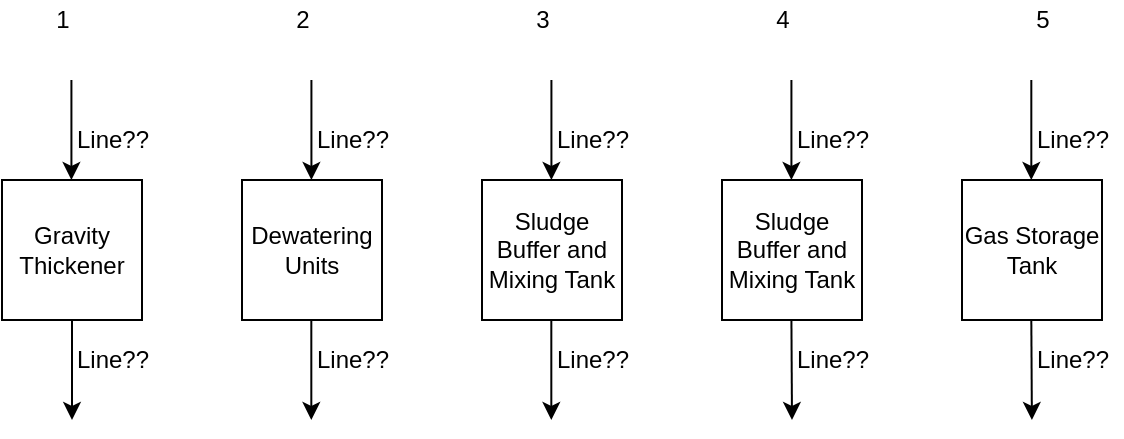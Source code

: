 <mxfile version="17.1.0" type="github">
  <diagram id="766PQ8nNQ6CKe4tcxYdj" name="Page-1">
    <mxGraphModel dx="688" dy="378" grid="1" gridSize="10" guides="1" tooltips="1" connect="1" arrows="1" fold="1" page="1" pageScale="1" pageWidth="850" pageHeight="1100" math="0" shadow="0">
      <root>
        <mxCell id="0" />
        <mxCell id="1" parent="0" />
        <mxCell id="ngGe5C5w_OISLU8LiOs_-3" style="edgeStyle=orthogonalEdgeStyle;rounded=0;orthogonalLoop=1;jettySize=auto;html=1;exitX=0.5;exitY=1;exitDx=0;exitDy=0;" edge="1" parent="1" source="ngGe5C5w_OISLU8LiOs_-1">
          <mxGeometry relative="1" as="geometry">
            <mxPoint x="195" y="380" as="targetPoint" />
            <Array as="points">
              <mxPoint x="195" y="380" />
            </Array>
          </mxGeometry>
        </mxCell>
        <mxCell id="ngGe5C5w_OISLU8LiOs_-1" value="Gravity Thickener" style="whiteSpace=wrap;html=1;aspect=fixed;" vertex="1" parent="1">
          <mxGeometry x="160" y="260" width="70" height="70" as="geometry" />
        </mxCell>
        <mxCell id="ngGe5C5w_OISLU8LiOs_-9" value="" style="endArrow=classic;html=1;rounded=0;exitX=0.75;exitY=1;exitDx=0;exitDy=0;" edge="1" parent="1">
          <mxGeometry width="50" height="50" relative="1" as="geometry">
            <mxPoint x="194.71" y="210" as="sourcePoint" />
            <mxPoint x="194.71" y="260" as="targetPoint" />
            <Array as="points" />
          </mxGeometry>
        </mxCell>
        <mxCell id="ngGe5C5w_OISLU8LiOs_-10" value="Line??" style="text;html=1;align=center;verticalAlign=middle;resizable=0;points=[];autosize=1;strokeColor=none;fillColor=none;" vertex="1" parent="1">
          <mxGeometry x="190" y="230" width="50" height="20" as="geometry" />
        </mxCell>
        <mxCell id="ngGe5C5w_OISLU8LiOs_-11" value="Line??" style="text;html=1;align=center;verticalAlign=middle;resizable=0;points=[];autosize=1;strokeColor=none;fillColor=none;" vertex="1" parent="1">
          <mxGeometry x="190" y="340" width="50" height="20" as="geometry" />
        </mxCell>
        <mxCell id="ngGe5C5w_OISLU8LiOs_-12" value="Dewatering Units" style="whiteSpace=wrap;html=1;aspect=fixed;" vertex="1" parent="1">
          <mxGeometry x="280" y="260" width="70" height="70" as="geometry" />
        </mxCell>
        <mxCell id="ngGe5C5w_OISLU8LiOs_-15" value="Line??" style="text;html=1;align=center;verticalAlign=middle;resizable=0;points=[];autosize=1;strokeColor=none;fillColor=none;" vertex="1" parent="1">
          <mxGeometry x="310" y="340" width="50" height="20" as="geometry" />
        </mxCell>
        <mxCell id="ngGe5C5w_OISLU8LiOs_-16" value="" style="endArrow=classic;html=1;rounded=0;" edge="1" parent="1">
          <mxGeometry width="50" height="50" relative="1" as="geometry">
            <mxPoint x="314.66" y="330" as="sourcePoint" />
            <mxPoint x="314.66" y="380" as="targetPoint" />
            <Array as="points" />
          </mxGeometry>
        </mxCell>
        <mxCell id="ngGe5C5w_OISLU8LiOs_-17" value="1" style="text;html=1;align=center;verticalAlign=middle;resizable=0;points=[];autosize=1;strokeColor=none;fillColor=none;" vertex="1" parent="1">
          <mxGeometry x="180" y="170" width="20" height="20" as="geometry" />
        </mxCell>
        <mxCell id="ngGe5C5w_OISLU8LiOs_-18" value="2&lt;br&gt;" style="text;html=1;align=center;verticalAlign=middle;resizable=0;points=[];autosize=1;strokeColor=none;fillColor=none;" vertex="1" parent="1">
          <mxGeometry x="300" y="170" width="20" height="20" as="geometry" />
        </mxCell>
        <mxCell id="ngGe5C5w_OISLU8LiOs_-19" value="Sludge Buffer and Mixing Tank" style="whiteSpace=wrap;html=1;aspect=fixed;" vertex="1" parent="1">
          <mxGeometry x="400" y="260" width="70" height="70" as="geometry" />
        </mxCell>
        <mxCell id="ngGe5C5w_OISLU8LiOs_-20" value="Line??" style="text;html=1;align=center;verticalAlign=middle;resizable=0;points=[];autosize=1;strokeColor=none;fillColor=none;" vertex="1" parent="1">
          <mxGeometry x="430" y="340" width="50" height="20" as="geometry" />
        </mxCell>
        <mxCell id="ngGe5C5w_OISLU8LiOs_-21" value="Line??" style="text;html=1;align=center;verticalAlign=middle;resizable=0;points=[];autosize=1;strokeColor=none;fillColor=none;" vertex="1" parent="1">
          <mxGeometry x="430" y="230" width="50" height="20" as="geometry" />
        </mxCell>
        <mxCell id="ngGe5C5w_OISLU8LiOs_-22" value="" style="endArrow=classic;html=1;rounded=0;exitX=0.75;exitY=1;exitDx=0;exitDy=0;" edge="1" parent="1">
          <mxGeometry width="50" height="50" relative="1" as="geometry">
            <mxPoint x="434.71" y="210" as="sourcePoint" />
            <mxPoint x="434.71" y="260" as="targetPoint" />
            <Array as="points" />
          </mxGeometry>
        </mxCell>
        <mxCell id="ngGe5C5w_OISLU8LiOs_-24" value="3&lt;br&gt;" style="text;html=1;align=center;verticalAlign=middle;resizable=0;points=[];autosize=1;strokeColor=none;fillColor=none;" vertex="1" parent="1">
          <mxGeometry x="420" y="170" width="20" height="20" as="geometry" />
        </mxCell>
        <mxCell id="ngGe5C5w_OISLU8LiOs_-25" value="" style="endArrow=classic;html=1;rounded=0;exitX=0.75;exitY=1;exitDx=0;exitDy=0;" edge="1" parent="1">
          <mxGeometry width="50" height="50" relative="1" as="geometry">
            <mxPoint x="554.71" y="210" as="sourcePoint" />
            <mxPoint x="554.71" y="260" as="targetPoint" />
            <Array as="points" />
          </mxGeometry>
        </mxCell>
        <mxCell id="ngGe5C5w_OISLU8LiOs_-26" value="Sludge Buffer and Mixing Tank" style="whiteSpace=wrap;html=1;aspect=fixed;" vertex="1" parent="1">
          <mxGeometry x="520" y="260" width="70" height="70" as="geometry" />
        </mxCell>
        <mxCell id="ngGe5C5w_OISLU8LiOs_-27" value="" style="endArrow=classic;html=1;rounded=0;exitX=0.75;exitY=1;exitDx=0;exitDy=0;" edge="1" parent="1">
          <mxGeometry width="50" height="50" relative="1" as="geometry">
            <mxPoint x="554.71" y="330" as="sourcePoint" />
            <mxPoint x="555" y="380" as="targetPoint" />
            <Array as="points" />
          </mxGeometry>
        </mxCell>
        <mxCell id="ngGe5C5w_OISLU8LiOs_-28" value="Line??" style="text;html=1;align=center;verticalAlign=middle;resizable=0;points=[];autosize=1;strokeColor=none;fillColor=none;" vertex="1" parent="1">
          <mxGeometry x="550" y="230" width="50" height="20" as="geometry" />
        </mxCell>
        <mxCell id="ngGe5C5w_OISLU8LiOs_-29" value="" style="endArrow=classic;html=1;rounded=0;" edge="1" parent="1">
          <mxGeometry width="50" height="50" relative="1" as="geometry">
            <mxPoint x="434.66" y="330" as="sourcePoint" />
            <mxPoint x="434.66" y="380" as="targetPoint" />
            <Array as="points" />
          </mxGeometry>
        </mxCell>
        <mxCell id="ngGe5C5w_OISLU8LiOs_-31" value="" style="endArrow=classic;html=1;rounded=0;exitX=0.75;exitY=1;exitDx=0;exitDy=0;" edge="1" parent="1">
          <mxGeometry width="50" height="50" relative="1" as="geometry">
            <mxPoint x="314.71" y="210" as="sourcePoint" />
            <mxPoint x="314.71" y="260" as="targetPoint" />
            <Array as="points" />
          </mxGeometry>
        </mxCell>
        <mxCell id="ngGe5C5w_OISLU8LiOs_-32" value="Line??" style="text;html=1;align=center;verticalAlign=middle;resizable=0;points=[];autosize=1;strokeColor=none;fillColor=none;" vertex="1" parent="1">
          <mxGeometry x="550" y="340" width="50" height="20" as="geometry" />
        </mxCell>
        <mxCell id="ngGe5C5w_OISLU8LiOs_-33" value="Line??" style="text;html=1;align=center;verticalAlign=middle;resizable=0;points=[];autosize=1;strokeColor=none;fillColor=none;" vertex="1" parent="1">
          <mxGeometry x="310" y="230" width="50" height="20" as="geometry" />
        </mxCell>
        <mxCell id="ngGe5C5w_OISLU8LiOs_-34" value="4&lt;br&gt;" style="text;html=1;align=center;verticalAlign=middle;resizable=0;points=[];autosize=1;strokeColor=none;fillColor=none;" vertex="1" parent="1">
          <mxGeometry x="540" y="170" width="20" height="20" as="geometry" />
        </mxCell>
        <mxCell id="ngGe5C5w_OISLU8LiOs_-35" value="" style="endArrow=classic;html=1;rounded=0;exitX=0.75;exitY=1;exitDx=0;exitDy=0;" edge="1" parent="1">
          <mxGeometry width="50" height="50" relative="1" as="geometry">
            <mxPoint x="674.66" y="210" as="sourcePoint" />
            <mxPoint x="674.66" y="260" as="targetPoint" />
            <Array as="points" />
          </mxGeometry>
        </mxCell>
        <mxCell id="ngGe5C5w_OISLU8LiOs_-36" value="" style="endArrow=classic;html=1;rounded=0;exitX=0.75;exitY=1;exitDx=0;exitDy=0;" edge="1" parent="1">
          <mxGeometry width="50" height="50" relative="1" as="geometry">
            <mxPoint x="674.66" y="330" as="sourcePoint" />
            <mxPoint x="674.95" y="380" as="targetPoint" />
            <Array as="points" />
          </mxGeometry>
        </mxCell>
        <mxCell id="ngGe5C5w_OISLU8LiOs_-37" value="Line??" style="text;html=1;align=center;verticalAlign=middle;resizable=0;points=[];autosize=1;strokeColor=none;fillColor=none;" vertex="1" parent="1">
          <mxGeometry x="670" y="230" width="50" height="20" as="geometry" />
        </mxCell>
        <mxCell id="ngGe5C5w_OISLU8LiOs_-38" value="Line??" style="text;html=1;align=center;verticalAlign=middle;resizable=0;points=[];autosize=1;strokeColor=none;fillColor=none;" vertex="1" parent="1">
          <mxGeometry x="670" y="340" width="50" height="20" as="geometry" />
        </mxCell>
        <mxCell id="ngGe5C5w_OISLU8LiOs_-39" value="5&lt;br&gt;" style="text;html=1;align=center;verticalAlign=middle;resizable=0;points=[];autosize=1;strokeColor=none;fillColor=none;" vertex="1" parent="1">
          <mxGeometry x="670" y="170" width="20" height="20" as="geometry" />
        </mxCell>
        <mxCell id="ngGe5C5w_OISLU8LiOs_-40" value="Gas Storage Tank" style="whiteSpace=wrap;html=1;aspect=fixed;" vertex="1" parent="1">
          <mxGeometry x="640" y="260" width="70" height="70" as="geometry" />
        </mxCell>
      </root>
    </mxGraphModel>
  </diagram>
</mxfile>
